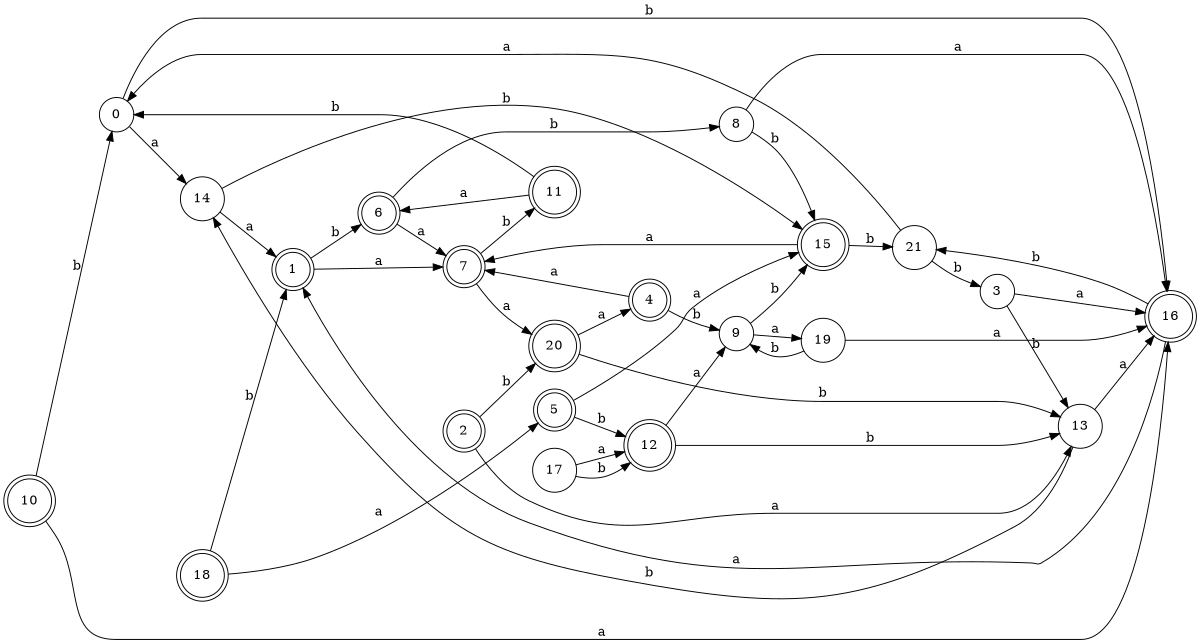 digraph n18_7 {
__start0 [label="" shape="none"];

rankdir=LR;
size="8,5";

s0 [style="filled", color="black", fillcolor="white" shape="circle", label="0"];
s1 [style="rounded,filled", color="black", fillcolor="white" shape="doublecircle", label="1"];
s2 [style="rounded,filled", color="black", fillcolor="white" shape="doublecircle", label="2"];
s3 [style="filled", color="black", fillcolor="white" shape="circle", label="3"];
s4 [style="rounded,filled", color="black", fillcolor="white" shape="doublecircle", label="4"];
s5 [style="rounded,filled", color="black", fillcolor="white" shape="doublecircle", label="5"];
s6 [style="rounded,filled", color="black", fillcolor="white" shape="doublecircle", label="6"];
s7 [style="rounded,filled", color="black", fillcolor="white" shape="doublecircle", label="7"];
s8 [style="filled", color="black", fillcolor="white" shape="circle", label="8"];
s9 [style="filled", color="black", fillcolor="white" shape="circle", label="9"];
s10 [style="rounded,filled", color="black", fillcolor="white" shape="doublecircle", label="10"];
s11 [style="rounded,filled", color="black", fillcolor="white" shape="doublecircle", label="11"];
s12 [style="rounded,filled", color="black", fillcolor="white" shape="doublecircle", label="12"];
s13 [style="filled", color="black", fillcolor="white" shape="circle", label="13"];
s14 [style="filled", color="black", fillcolor="white" shape="circle", label="14"];
s15 [style="rounded,filled", color="black", fillcolor="white" shape="doublecircle", label="15"];
s16 [style="rounded,filled", color="black", fillcolor="white" shape="doublecircle", label="16"];
s17 [style="filled", color="black", fillcolor="white" shape="circle", label="17"];
s18 [style="rounded,filled", color="black", fillcolor="white" shape="doublecircle", label="18"];
s19 [style="filled", color="black", fillcolor="white" shape="circle", label="19"];
s20 [style="rounded,filled", color="black", fillcolor="white" shape="doublecircle", label="20"];
s21 [style="filled", color="black", fillcolor="white" shape="circle", label="21"];
s0 -> s14 [label="a"];
s0 -> s16 [label="b"];
s1 -> s7 [label="a"];
s1 -> s6 [label="b"];
s2 -> s13 [label="a"];
s2 -> s20 [label="b"];
s3 -> s16 [label="a"];
s3 -> s13 [label="b"];
s4 -> s7 [label="a"];
s4 -> s9 [label="b"];
s5 -> s15 [label="a"];
s5 -> s12 [label="b"];
s6 -> s7 [label="a"];
s6 -> s8 [label="b"];
s7 -> s20 [label="a"];
s7 -> s11 [label="b"];
s8 -> s16 [label="a"];
s8 -> s15 [label="b"];
s9 -> s19 [label="a"];
s9 -> s15 [label="b"];
s10 -> s16 [label="a"];
s10 -> s0 [label="b"];
s11 -> s6 [label="a"];
s11 -> s0 [label="b"];
s12 -> s9 [label="a"];
s12 -> s13 [label="b"];
s13 -> s16 [label="a"];
s13 -> s14 [label="b"];
s14 -> s1 [label="a"];
s14 -> s15 [label="b"];
s15 -> s7 [label="a"];
s15 -> s21 [label="b"];
s16 -> s1 [label="a"];
s16 -> s21 [label="b"];
s17 -> s12 [label="a"];
s17 -> s12 [label="b"];
s18 -> s5 [label="a"];
s18 -> s1 [label="b"];
s19 -> s16 [label="a"];
s19 -> s9 [label="b"];
s20 -> s4 [label="a"];
s20 -> s13 [label="b"];
s21 -> s0 [label="a"];
s21 -> s3 [label="b"];

}